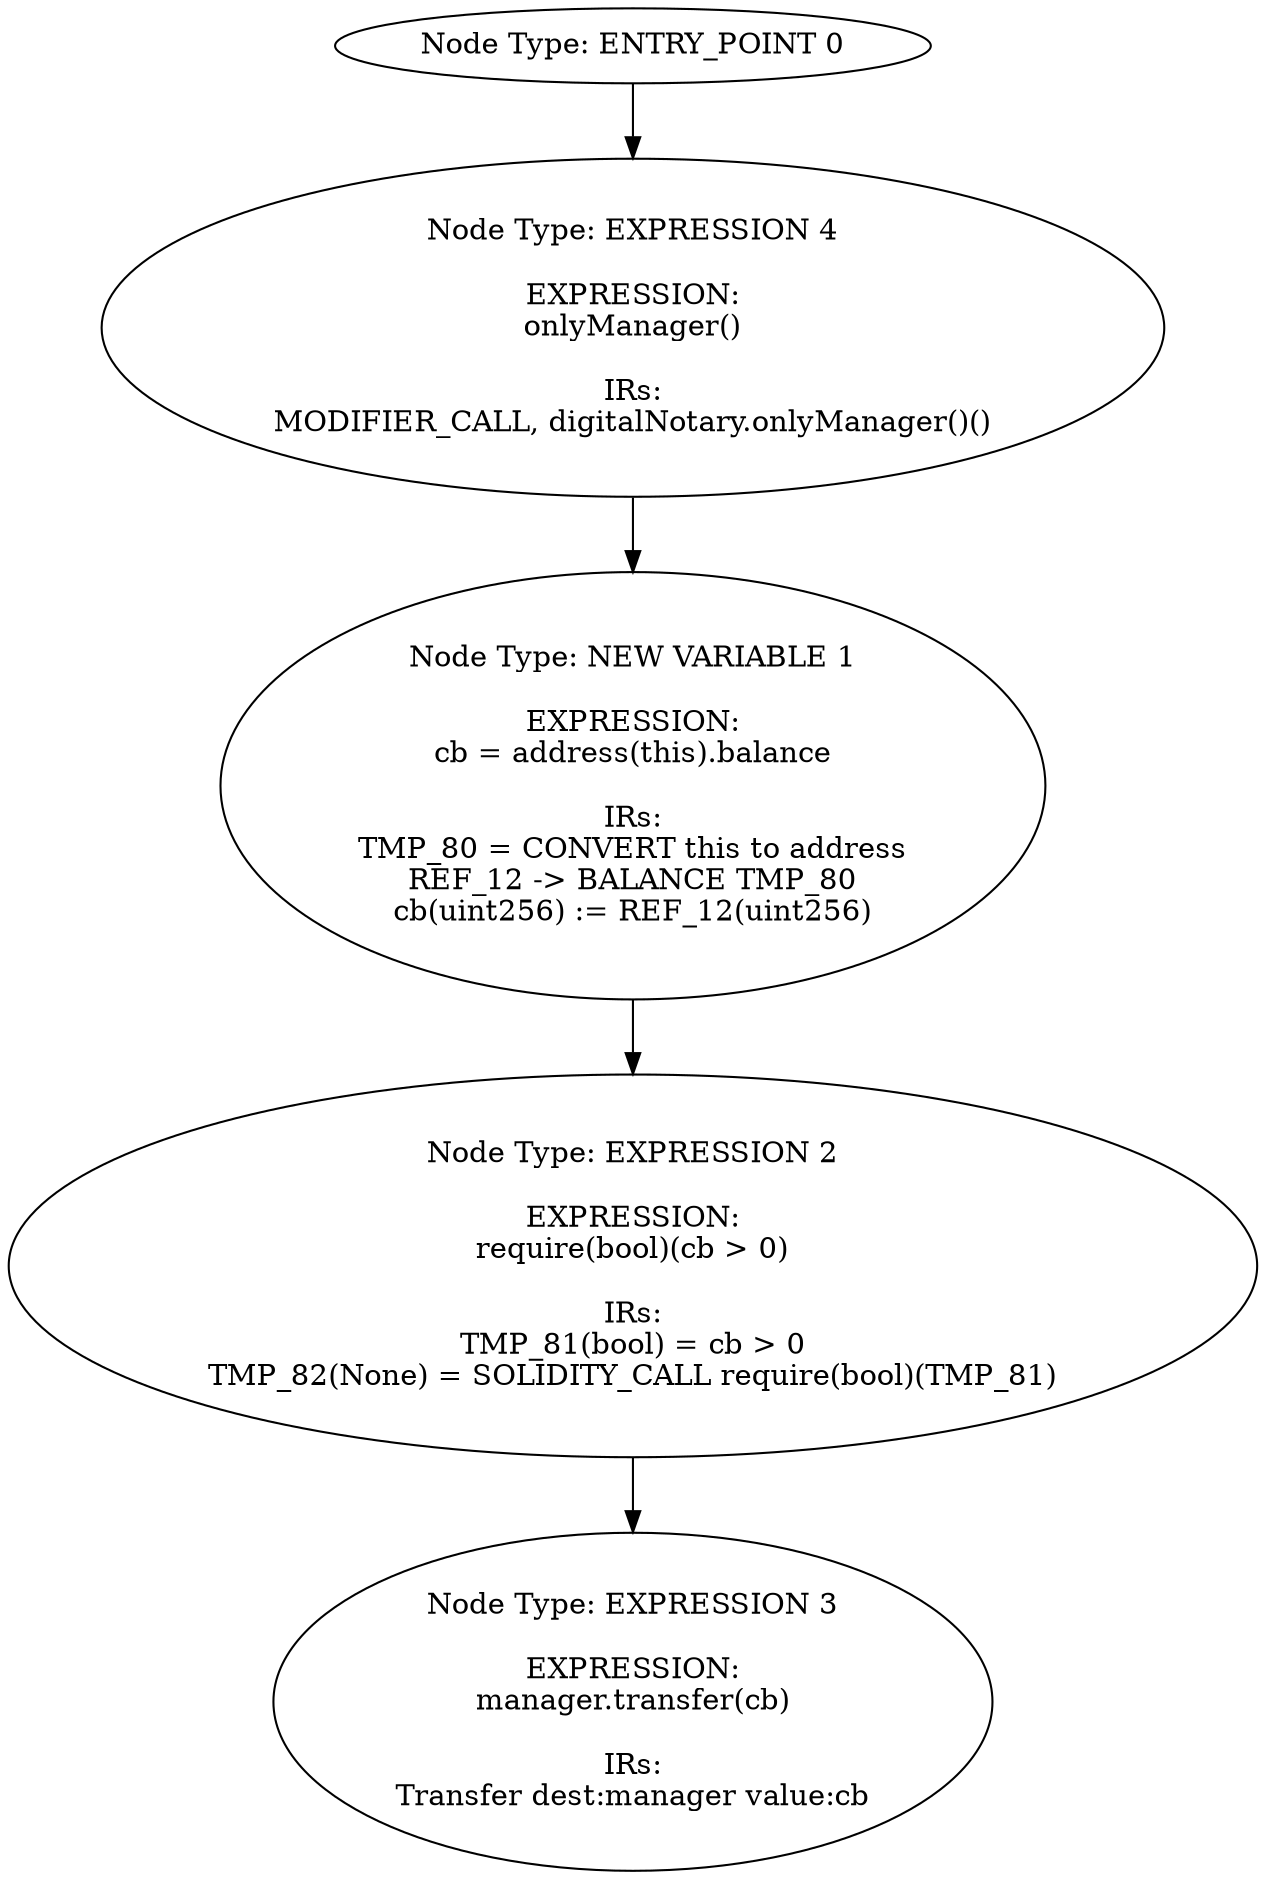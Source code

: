 digraph{
0[label="Node Type: ENTRY_POINT 0
"];
0->4;
1[label="Node Type: NEW VARIABLE 1

EXPRESSION:
cb = address(this).balance

IRs:
TMP_80 = CONVERT this to address
REF_12 -> BALANCE TMP_80
cb(uint256) := REF_12(uint256)"];
1->2;
2[label="Node Type: EXPRESSION 2

EXPRESSION:
require(bool)(cb > 0)

IRs:
TMP_81(bool) = cb > 0
TMP_82(None) = SOLIDITY_CALL require(bool)(TMP_81)"];
2->3;
3[label="Node Type: EXPRESSION 3

EXPRESSION:
manager.transfer(cb)

IRs:
Transfer dest:manager value:cb"];
4[label="Node Type: EXPRESSION 4

EXPRESSION:
onlyManager()

IRs:
MODIFIER_CALL, digitalNotary.onlyManager()()"];
4->1;
}
